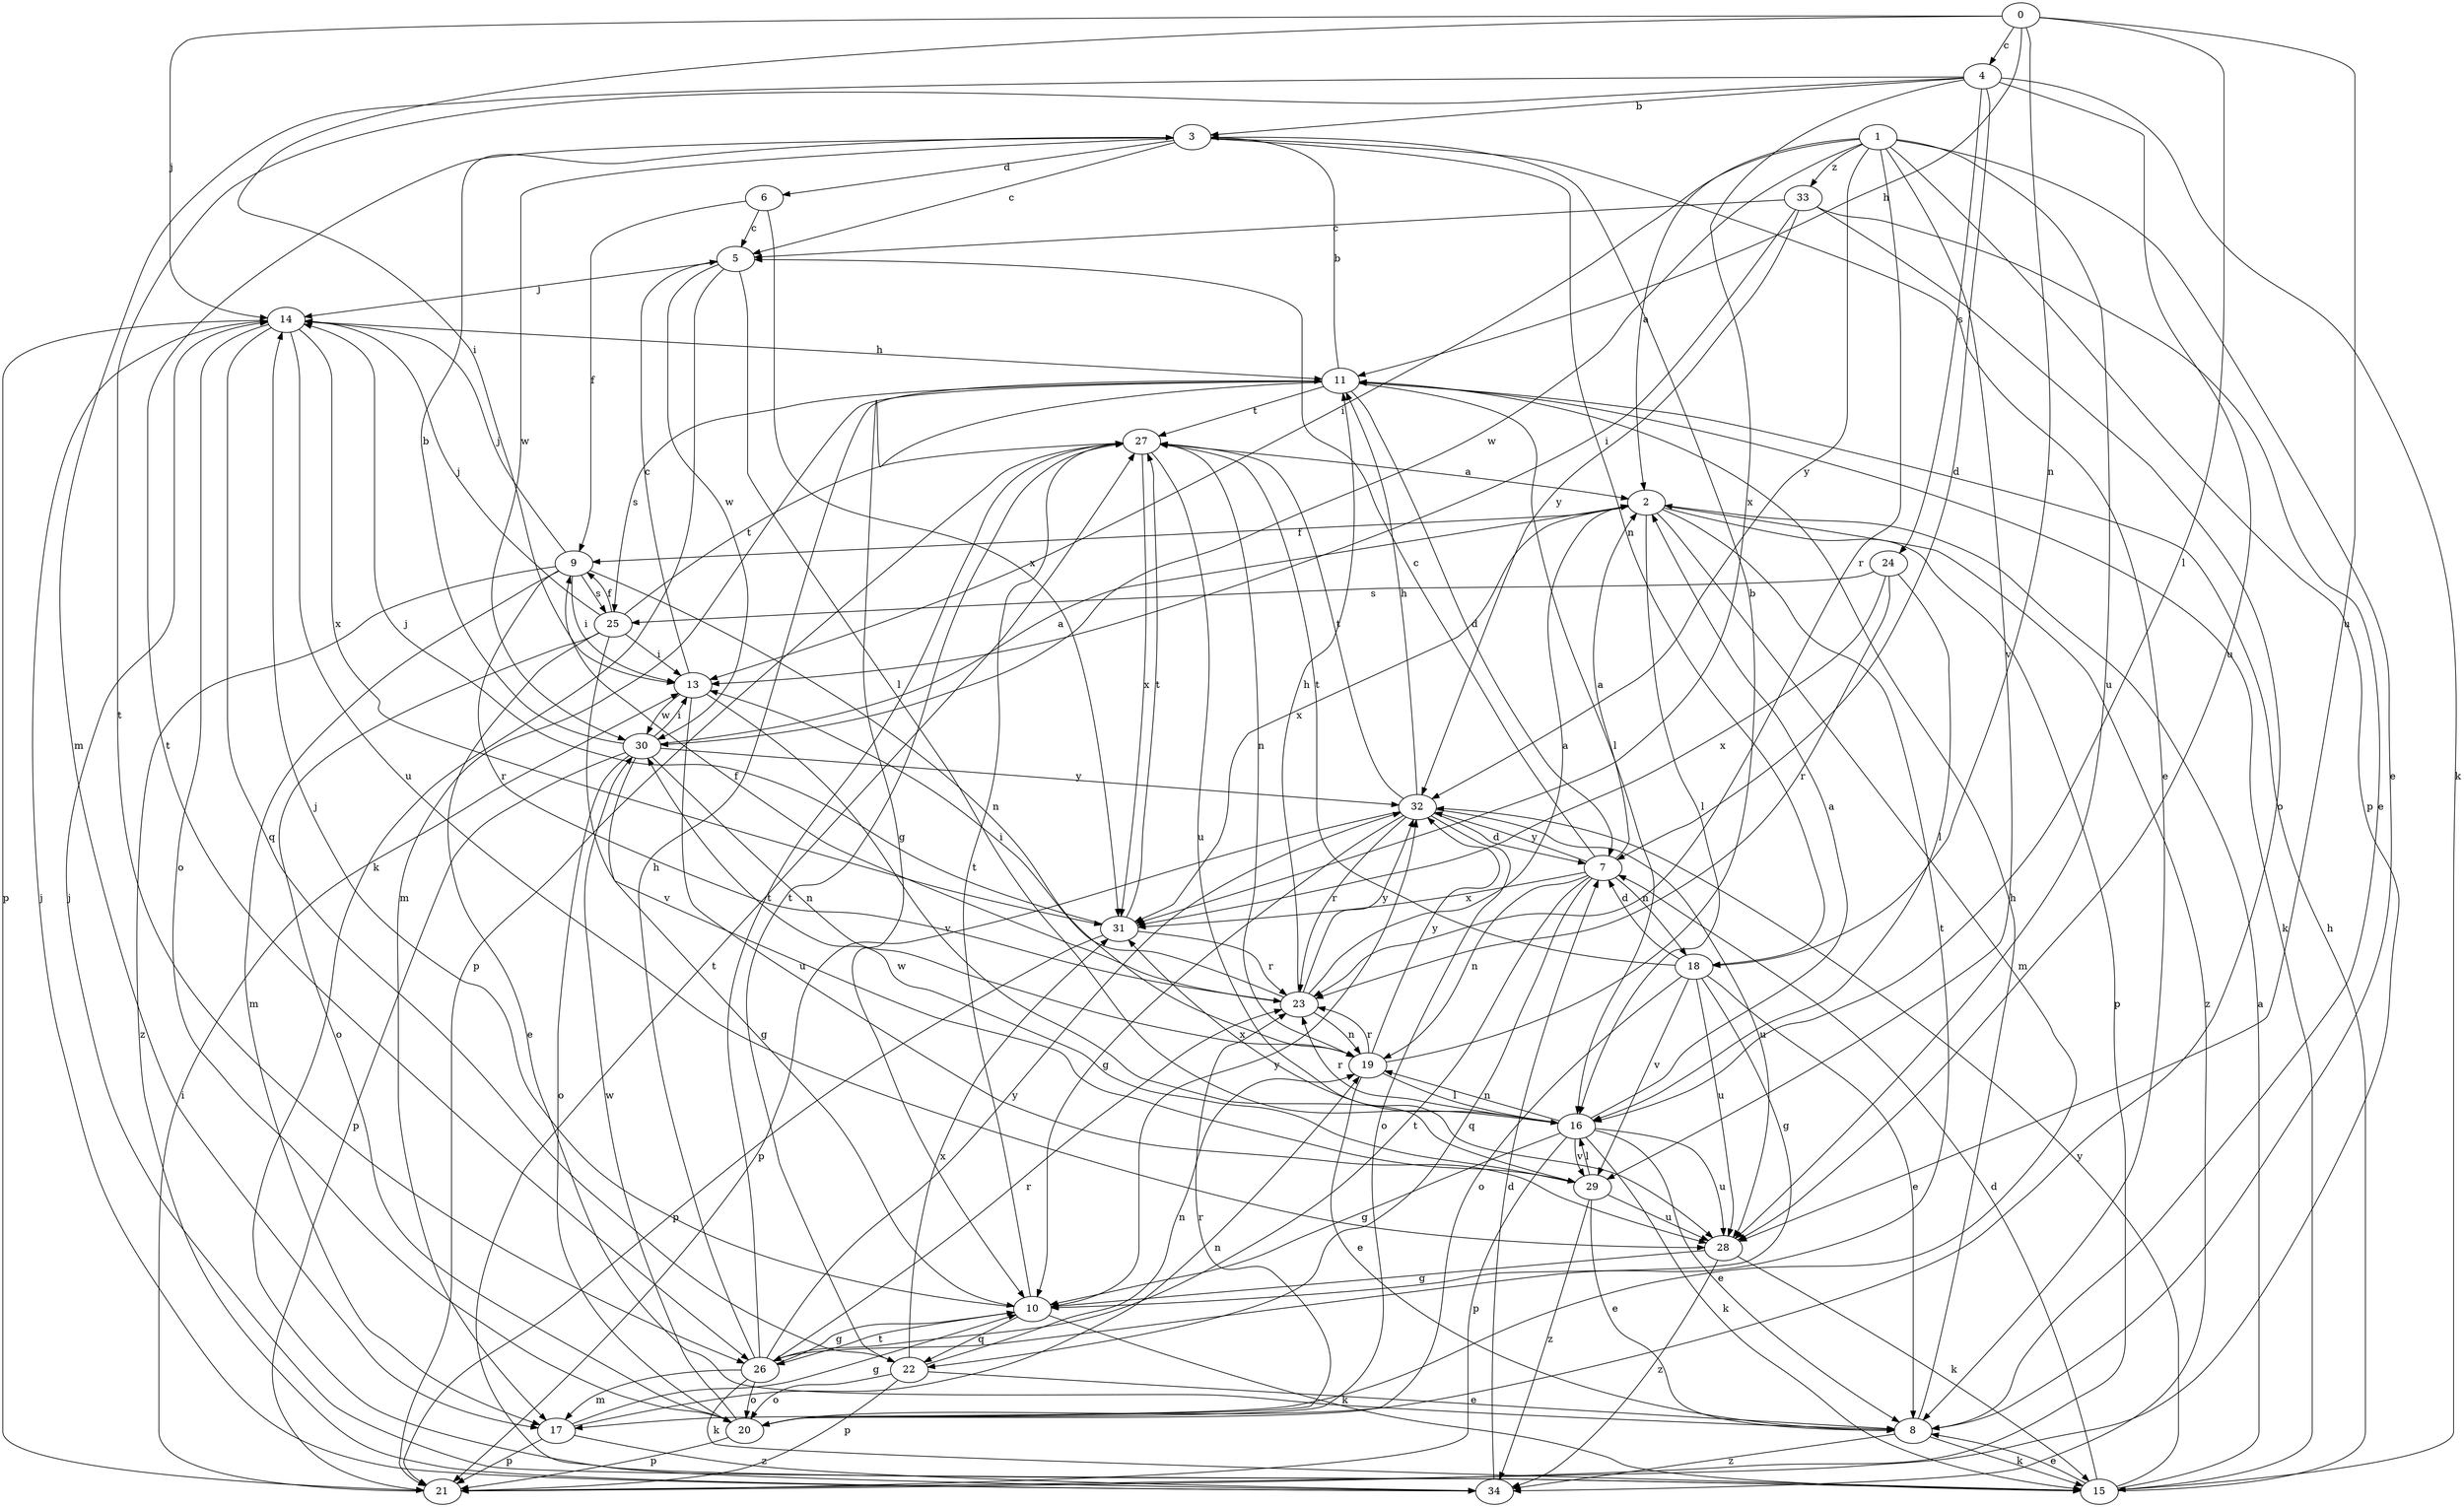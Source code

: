 strict digraph  {
0;
1;
2;
3;
4;
5;
6;
7;
8;
9;
10;
11;
13;
14;
15;
16;
17;
18;
19;
20;
21;
22;
23;
24;
25;
26;
27;
28;
29;
30;
31;
32;
33;
34;
0 -> 4  [label=c];
0 -> 11  [label=h];
0 -> 13  [label=i];
0 -> 14  [label=j];
0 -> 16  [label=l];
0 -> 18  [label=n];
0 -> 28  [label=u];
1 -> 2  [label=a];
1 -> 8  [label=e];
1 -> 13  [label=i];
1 -> 21  [label=p];
1 -> 23  [label=r];
1 -> 28  [label=u];
1 -> 29  [label=v];
1 -> 30  [label=w];
1 -> 32  [label=y];
1 -> 33  [label=z];
2 -> 9  [label=f];
2 -> 16  [label=l];
2 -> 17  [label=m];
2 -> 21  [label=p];
2 -> 26  [label=t];
2 -> 31  [label=x];
2 -> 34  [label=z];
3 -> 5  [label=c];
3 -> 6  [label=d];
3 -> 8  [label=e];
3 -> 18  [label=n];
3 -> 26  [label=t];
3 -> 30  [label=w];
4 -> 3  [label=b];
4 -> 7  [label=d];
4 -> 15  [label=k];
4 -> 17  [label=m];
4 -> 24  [label=s];
4 -> 26  [label=t];
4 -> 28  [label=u];
4 -> 31  [label=x];
5 -> 14  [label=j];
5 -> 15  [label=k];
5 -> 16  [label=l];
5 -> 30  [label=w];
6 -> 5  [label=c];
6 -> 9  [label=f];
6 -> 31  [label=x];
7 -> 2  [label=a];
7 -> 5  [label=c];
7 -> 18  [label=n];
7 -> 19  [label=n];
7 -> 22  [label=q];
7 -> 26  [label=t];
7 -> 31  [label=x];
7 -> 32  [label=y];
8 -> 11  [label=h];
8 -> 15  [label=k];
8 -> 34  [label=z];
9 -> 13  [label=i];
9 -> 14  [label=j];
9 -> 17  [label=m];
9 -> 19  [label=n];
9 -> 23  [label=r];
9 -> 25  [label=s];
9 -> 34  [label=z];
10 -> 14  [label=j];
10 -> 15  [label=k];
10 -> 22  [label=q];
10 -> 26  [label=t];
10 -> 27  [label=t];
10 -> 32  [label=y];
11 -> 3  [label=b];
11 -> 7  [label=d];
11 -> 10  [label=g];
11 -> 15  [label=k];
11 -> 16  [label=l];
11 -> 17  [label=m];
11 -> 25  [label=s];
11 -> 27  [label=t];
13 -> 5  [label=c];
13 -> 28  [label=u];
13 -> 29  [label=v];
13 -> 30  [label=w];
14 -> 11  [label=h];
14 -> 20  [label=o];
14 -> 21  [label=p];
14 -> 22  [label=q];
14 -> 28  [label=u];
14 -> 31  [label=x];
15 -> 2  [label=a];
15 -> 7  [label=d];
15 -> 8  [label=e];
15 -> 11  [label=h];
15 -> 14  [label=j];
15 -> 32  [label=y];
16 -> 2  [label=a];
16 -> 8  [label=e];
16 -> 10  [label=g];
16 -> 15  [label=k];
16 -> 19  [label=n];
16 -> 21  [label=p];
16 -> 23  [label=r];
16 -> 28  [label=u];
16 -> 29  [label=v];
16 -> 31  [label=x];
17 -> 10  [label=g];
17 -> 19  [label=n];
17 -> 21  [label=p];
17 -> 34  [label=z];
18 -> 7  [label=d];
18 -> 8  [label=e];
18 -> 10  [label=g];
18 -> 20  [label=o];
18 -> 27  [label=t];
18 -> 28  [label=u];
18 -> 29  [label=v];
19 -> 3  [label=b];
19 -> 8  [label=e];
19 -> 16  [label=l];
19 -> 23  [label=r];
19 -> 32  [label=y];
20 -> 21  [label=p];
20 -> 23  [label=r];
20 -> 30  [label=w];
21 -> 13  [label=i];
22 -> 8  [label=e];
22 -> 19  [label=n];
22 -> 20  [label=o];
22 -> 21  [label=p];
22 -> 27  [label=t];
22 -> 31  [label=x];
23 -> 2  [label=a];
23 -> 9  [label=f];
23 -> 11  [label=h];
23 -> 13  [label=i];
23 -> 19  [label=n];
23 -> 32  [label=y];
24 -> 16  [label=l];
24 -> 23  [label=r];
24 -> 25  [label=s];
24 -> 31  [label=x];
25 -> 8  [label=e];
25 -> 9  [label=f];
25 -> 13  [label=i];
25 -> 14  [label=j];
25 -> 20  [label=o];
25 -> 27  [label=t];
25 -> 29  [label=v];
26 -> 10  [label=g];
26 -> 11  [label=h];
26 -> 15  [label=k];
26 -> 17  [label=m];
26 -> 20  [label=o];
26 -> 23  [label=r];
26 -> 27  [label=t];
26 -> 32  [label=y];
27 -> 2  [label=a];
27 -> 19  [label=n];
27 -> 21  [label=p];
27 -> 28  [label=u];
27 -> 31  [label=x];
28 -> 10  [label=g];
28 -> 15  [label=k];
28 -> 34  [label=z];
29 -> 8  [label=e];
29 -> 16  [label=l];
29 -> 28  [label=u];
29 -> 30  [label=w];
29 -> 34  [label=z];
30 -> 2  [label=a];
30 -> 3  [label=b];
30 -> 10  [label=g];
30 -> 13  [label=i];
30 -> 19  [label=n];
30 -> 20  [label=o];
30 -> 21  [label=p];
30 -> 32  [label=y];
31 -> 14  [label=j];
31 -> 21  [label=p];
31 -> 23  [label=r];
31 -> 27  [label=t];
32 -> 7  [label=d];
32 -> 10  [label=g];
32 -> 11  [label=h];
32 -> 20  [label=o];
32 -> 21  [label=p];
32 -> 23  [label=r];
32 -> 27  [label=t];
32 -> 28  [label=u];
33 -> 5  [label=c];
33 -> 8  [label=e];
33 -> 13  [label=i];
33 -> 20  [label=o];
33 -> 32  [label=y];
34 -> 7  [label=d];
34 -> 14  [label=j];
34 -> 27  [label=t];
}
